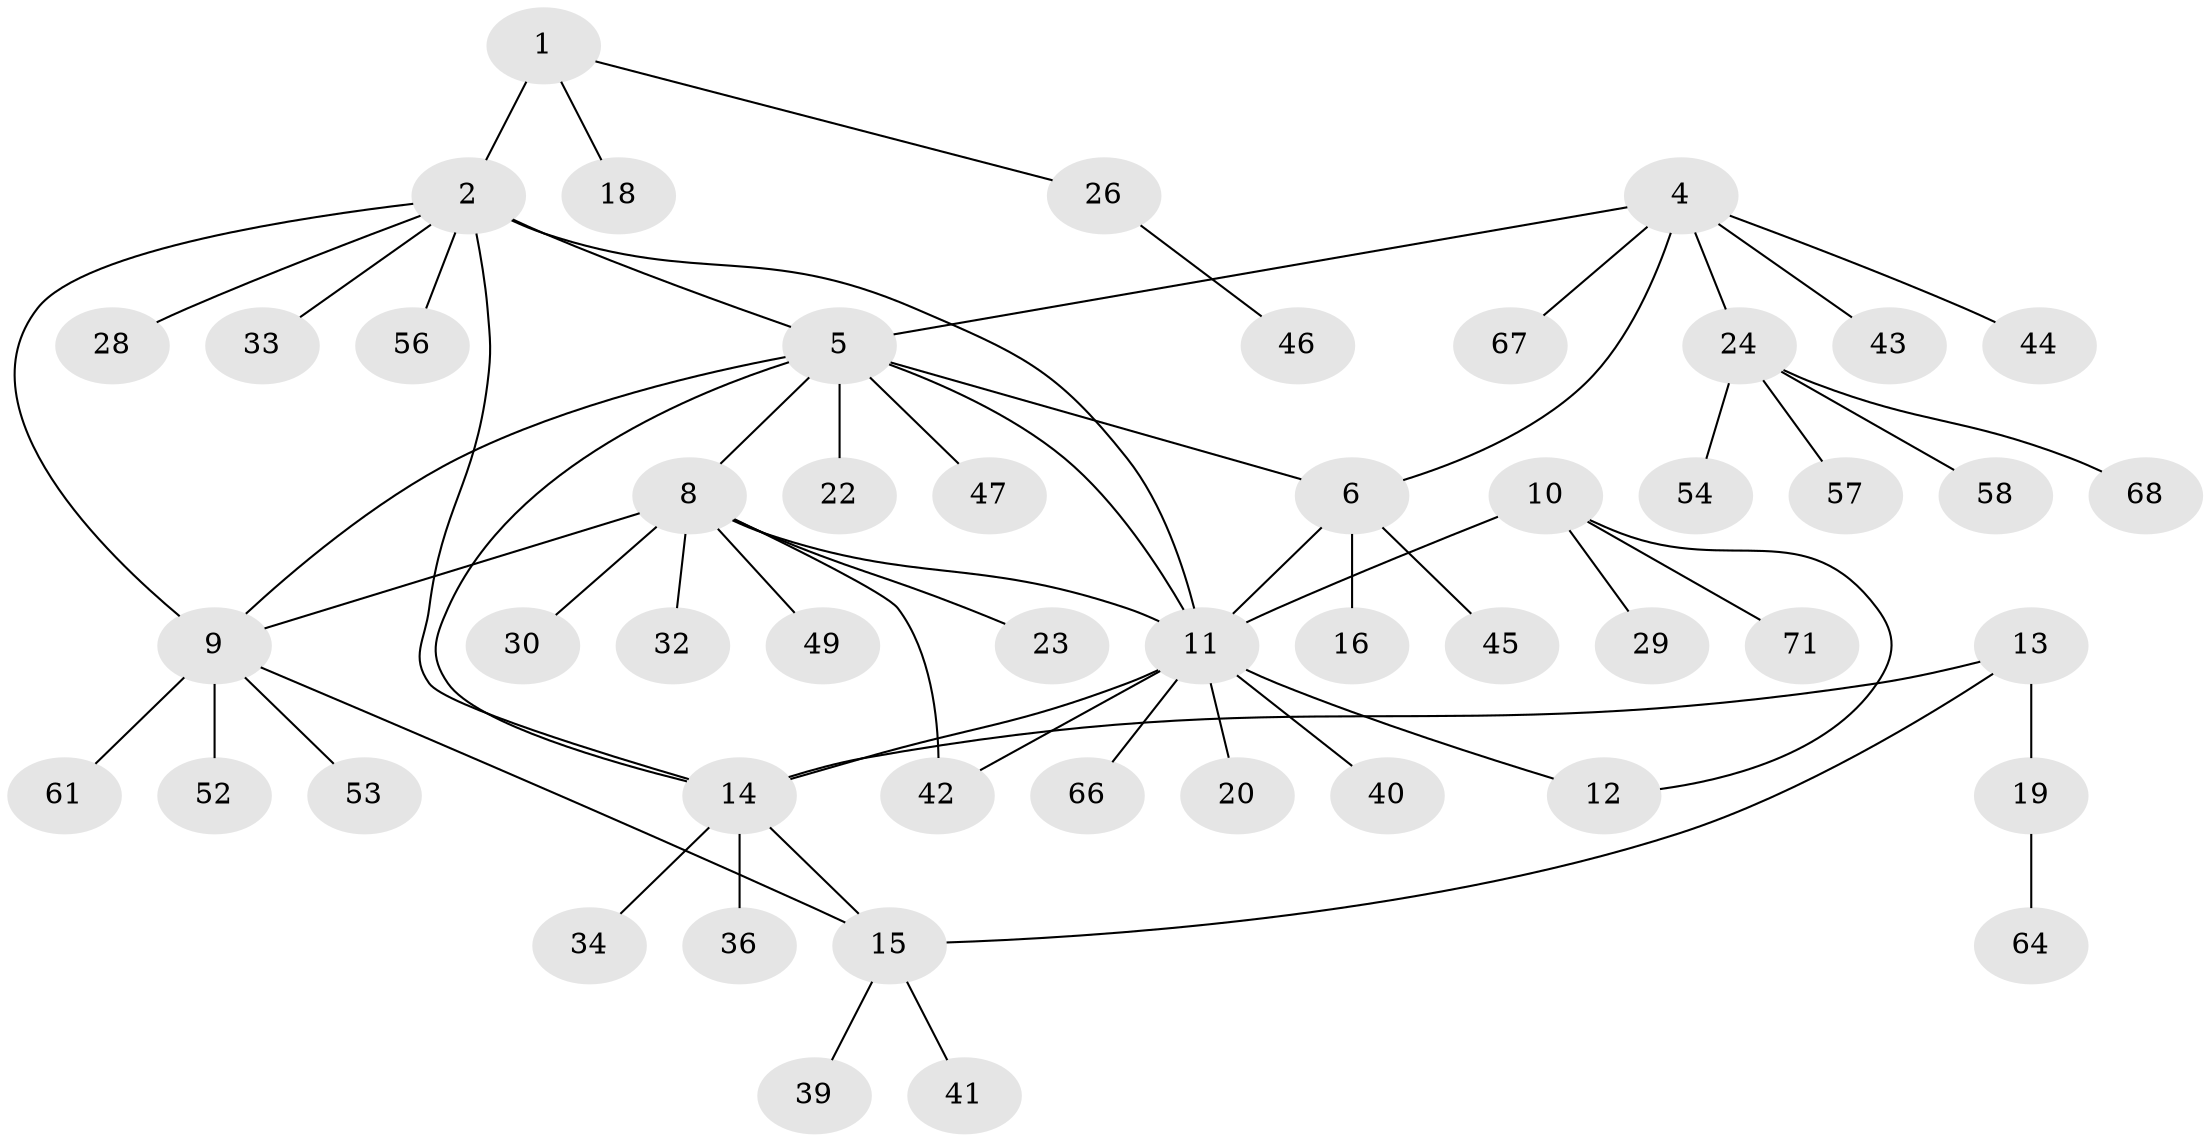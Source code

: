 // Generated by graph-tools (version 1.1) at 2025/52/02/27/25 19:52:14]
// undirected, 50 vertices, 61 edges
graph export_dot {
graph [start="1"]
  node [color=gray90,style=filled];
  1 [super="+17"];
  2 [super="+3"];
  4 [super="+21"];
  5 [super="+7"];
  6 [super="+51"];
  8 [super="+27"];
  9 [super="+38"];
  10 [super="+31"];
  11 [super="+59"];
  12;
  13 [super="+48"];
  14 [super="+72"];
  15 [super="+69"];
  16;
  18;
  19 [super="+60"];
  20;
  22;
  23 [super="+35"];
  24 [super="+25"];
  26 [super="+37"];
  28 [super="+63"];
  29;
  30;
  32;
  33;
  34;
  36;
  39;
  40 [super="+65"];
  41;
  42;
  43;
  44 [super="+70"];
  45 [super="+55"];
  46;
  47;
  49 [super="+50"];
  52;
  53;
  54 [super="+62"];
  56;
  57;
  58;
  61;
  64;
  66;
  67;
  68;
  71;
  1 -- 2 [weight=2];
  1 -- 18;
  1 -- 26;
  2 -- 9;
  2 -- 14;
  2 -- 33;
  2 -- 5;
  2 -- 56;
  2 -- 11;
  2 -- 28;
  4 -- 5;
  4 -- 6;
  4 -- 24;
  4 -- 43;
  4 -- 44;
  4 -- 67;
  5 -- 6;
  5 -- 14;
  5 -- 47;
  5 -- 22;
  5 -- 8;
  5 -- 9;
  5 -- 11;
  6 -- 11;
  6 -- 16;
  6 -- 45;
  8 -- 9;
  8 -- 23;
  8 -- 30;
  8 -- 32;
  8 -- 42;
  8 -- 49;
  8 -- 11;
  9 -- 15;
  9 -- 52;
  9 -- 53;
  9 -- 61;
  10 -- 11;
  10 -- 12;
  10 -- 29;
  10 -- 71;
  11 -- 12;
  11 -- 14;
  11 -- 20;
  11 -- 40;
  11 -- 42;
  11 -- 66;
  13 -- 14;
  13 -- 15;
  13 -- 19;
  14 -- 15;
  14 -- 34;
  14 -- 36;
  15 -- 39;
  15 -- 41;
  19 -- 64;
  24 -- 54;
  24 -- 58;
  24 -- 68;
  24 -- 57;
  26 -- 46;
}

